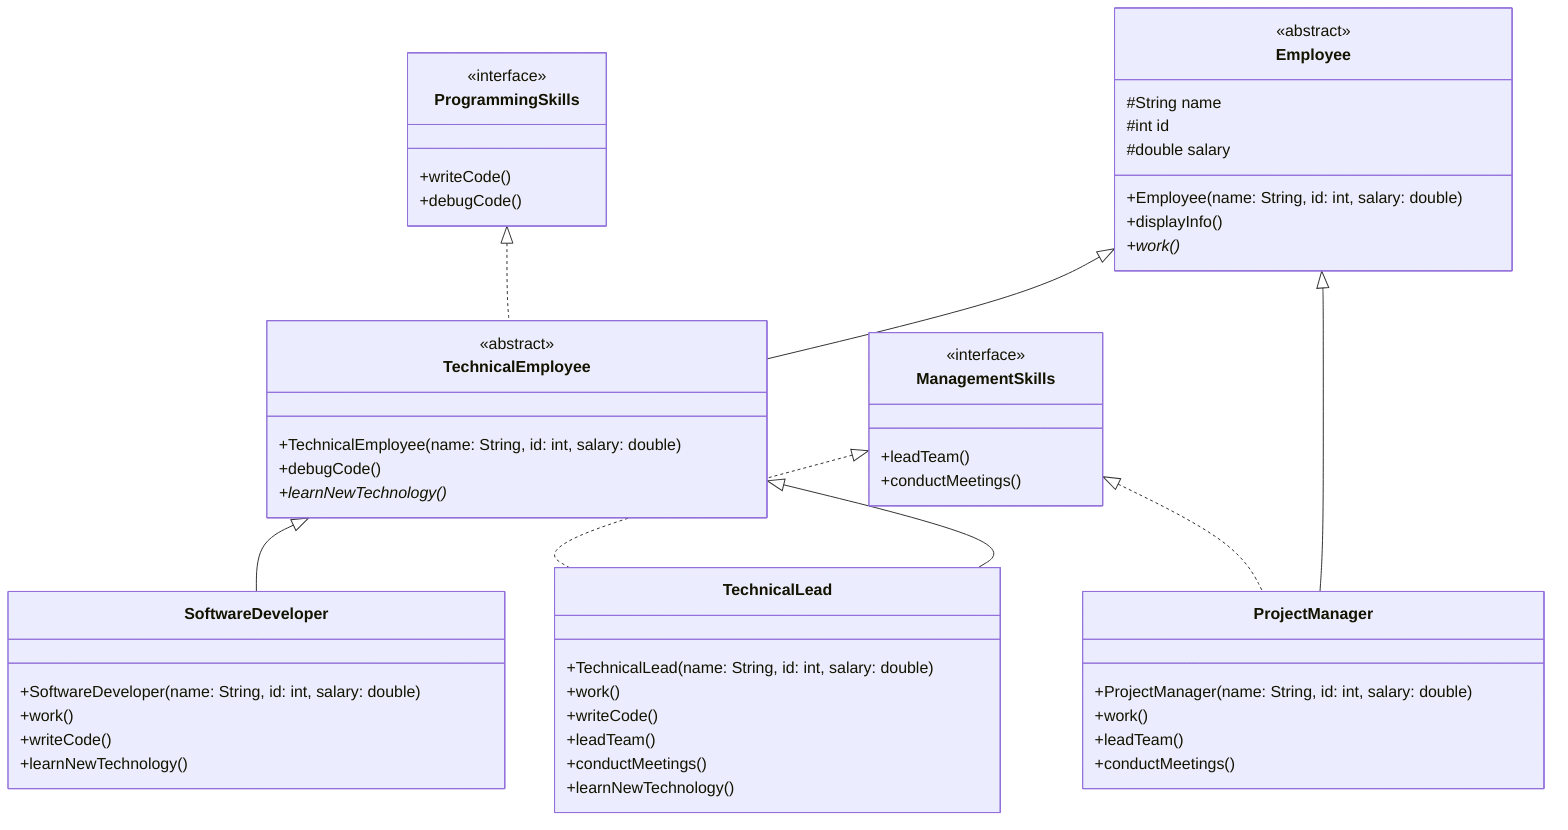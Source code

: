 classDiagram
    class Employee {
        <<abstract>>
        #String name
        #int id
        #double salary
        +Employee(name: String, id: int, salary: double)
        +displayInfo()
        +work()*
    }

    class TechnicalEmployee {
        <<abstract>>
        +TechnicalEmployee(name: String, id: int, salary: double)
        +debugCode()
        +learnNewTechnology()*
    }

    class SoftwareDeveloper {
        +SoftwareDeveloper(name: String, id: int, salary: double)
        +work()
        +writeCode()
        +learnNewTechnology()
    }

    class ProjectManager {
        +ProjectManager(name: String, id: int, salary: double)
        +work()
        +leadTeam()
        +conductMeetings()
    }

    class TechnicalLead {
        +TechnicalLead(name: String, id: int, salary: double)
        +work()
        +writeCode()
        +leadTeam()
        +conductMeetings()
        +learnNewTechnology()
    }

    class ProgrammingSkills {
        <<interface>>
        +writeCode()
        +debugCode()
    }

    class ManagementSkills {
        <<interface>>
        +leadTeam()
        +conductMeetings()
    }

    Employee <|-- TechnicalEmployee
    Employee <|-- ProjectManager
    TechnicalEmployee <|-- SoftwareDeveloper
    TechnicalEmployee <|-- TechnicalLead
    ProgrammingSkills <|.. TechnicalEmployee
    ManagementSkills <|.. ProjectManager
    ManagementSkills <|.. TechnicalLead